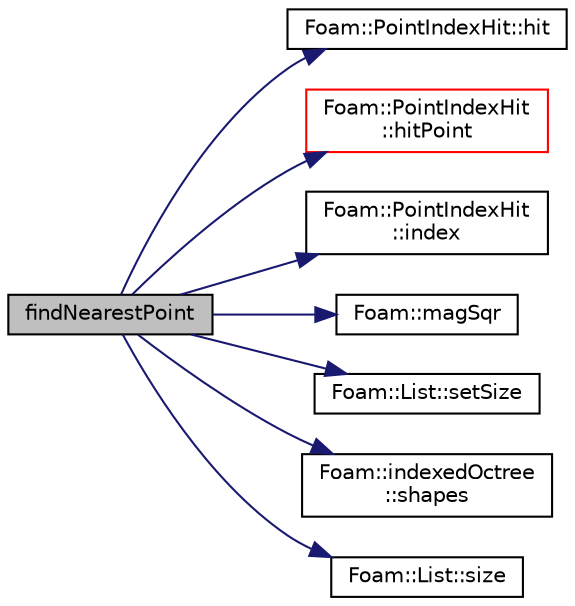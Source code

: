 digraph "findNearestPoint"
{
  bgcolor="transparent";
  edge [fontname="Helvetica",fontsize="10",labelfontname="Helvetica",labelfontsize="10"];
  node [fontname="Helvetica",fontsize="10",shape=record];
  rankdir="LR";
  Node580 [label="findNearestPoint",height=0.2,width=0.4,color="black", fillcolor="grey75", style="filled", fontcolor="black"];
  Node580 -> Node581 [color="midnightblue",fontsize="10",style="solid",fontname="Helvetica"];
  Node581 [label="Foam::PointIndexHit::hit",height=0.2,width=0.4,color="black",URL="$a28721.html#aee8dc30bf27cefe419b15f96e594c155",tooltip="Is there a hit. "];
  Node580 -> Node582 [color="midnightblue",fontsize="10",style="solid",fontname="Helvetica"];
  Node582 [label="Foam::PointIndexHit\l::hitPoint",height=0.2,width=0.4,color="red",URL="$a28721.html#a0350feff966a8bc8833a84ca454f1e5e",tooltip="Return hit point. "];
  Node580 -> Node628 [color="midnightblue",fontsize="10",style="solid",fontname="Helvetica"];
  Node628 [label="Foam::PointIndexHit\l::index",height=0.2,width=0.4,color="black",URL="$a28721.html#a4a438520bb14406481732edc13c119c7",tooltip="Return index. "];
  Node580 -> Node629 [color="midnightblue",fontsize="10",style="solid",fontname="Helvetica"];
  Node629 [label="Foam::magSqr",height=0.2,width=0.4,color="black",URL="$a21851.html#ae6fff2c6981e6d9618aa5038e69def6e"];
  Node580 -> Node630 [color="midnightblue",fontsize="10",style="solid",fontname="Helvetica"];
  Node630 [label="Foam::List::setSize",height=0.2,width=0.4,color="black",URL="$a26833.html#aedb985ffeaf1bdbfeccc2a8730405703",tooltip="Reset size of List. "];
  Node580 -> Node631 [color="midnightblue",fontsize="10",style="solid",fontname="Helvetica"];
  Node631 [label="Foam::indexedOctree\l::shapes",height=0.2,width=0.4,color="black",URL="$a26157.html#a018ca10cf68431d68c860ee380d4b4be",tooltip="Reference to shape. "];
  Node580 -> Node632 [color="midnightblue",fontsize="10",style="solid",fontname="Helvetica"];
  Node632 [label="Foam::List::size",height=0.2,width=0.4,color="black",URL="$a26833.html#a8a5f6fa29bd4b500caf186f60245b384",tooltip="Override size to be inconsistent with allocated storage. "];
}
